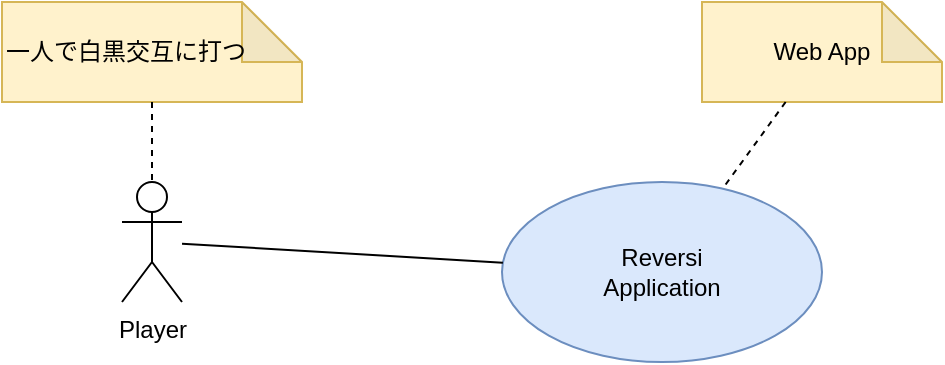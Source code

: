<mxfile>
    <diagram id="D4m7StkTCLQOd3z3ur1m" name="ページ1">
        <mxGraphModel dx="659" dy="530" grid="1" gridSize="10" guides="1" tooltips="1" connect="1" arrows="1" fold="1" page="1" pageScale="1" pageWidth="850" pageHeight="1100" math="0" shadow="0">
            <root>
                <mxCell id="0"/>
                <mxCell id="1" parent="0"/>
                <mxCell id="11" value="Player" style="shape=umlActor;verticalLabelPosition=bottom;verticalAlign=top;html=1;outlineConnect=0;" vertex="1" parent="1">
                    <mxGeometry x="160" y="250" width="30" height="60" as="geometry"/>
                </mxCell>
                <mxCell id="12" value="Reversi&lt;br&gt;Application" style="ellipse;whiteSpace=wrap;html=1;fillColor=#dae8fc;strokeColor=#6c8ebf;" vertex="1" parent="1">
                    <mxGeometry x="350" y="250" width="160" height="90" as="geometry"/>
                </mxCell>
                <mxCell id="13" value="Web App" style="shape=note;whiteSpace=wrap;html=1;backgroundOutline=1;darkOpacity=0.05;fillColor=#fff2cc;strokeColor=#d6b656;" vertex="1" parent="1">
                    <mxGeometry x="450" y="160" width="120" height="50" as="geometry"/>
                </mxCell>
                <mxCell id="14" value="" style="endArrow=none;html=1;dashed=1;" edge="1" source="13" target="12" parent="1">
                    <mxGeometry width="50" height="50" relative="1" as="geometry">
                        <mxPoint x="450" y="230" as="sourcePoint"/>
                        <mxPoint x="640" y="280" as="targetPoint"/>
                    </mxGeometry>
                </mxCell>
                <mxCell id="15" value="" style="endArrow=none;html=1;" edge="1" source="11" target="12" parent="1">
                    <mxGeometry width="50" height="50" relative="1" as="geometry">
                        <mxPoint x="310" y="450" as="sourcePoint"/>
                        <mxPoint x="360" y="400" as="targetPoint"/>
                    </mxGeometry>
                </mxCell>
                <mxCell id="16" value="一人で白黒交互に打つ" style="shape=note;whiteSpace=wrap;html=1;backgroundOutline=1;darkOpacity=0.05;fillColor=#fff2cc;strokeColor=#d6b656;align=left;" vertex="1" parent="1">
                    <mxGeometry x="100" y="160" width="150" height="50" as="geometry"/>
                </mxCell>
                <mxCell id="17" value="" style="endArrow=none;html=1;dashed=1;" edge="1" parent="1" source="16" target="11">
                    <mxGeometry width="50" height="50" relative="1" as="geometry">
                        <mxPoint x="501.818" y="220" as="sourcePoint"/>
                        <mxPoint x="470.291" y="263.35" as="targetPoint"/>
                    </mxGeometry>
                </mxCell>
            </root>
        </mxGraphModel>
    </diagram>
</mxfile>